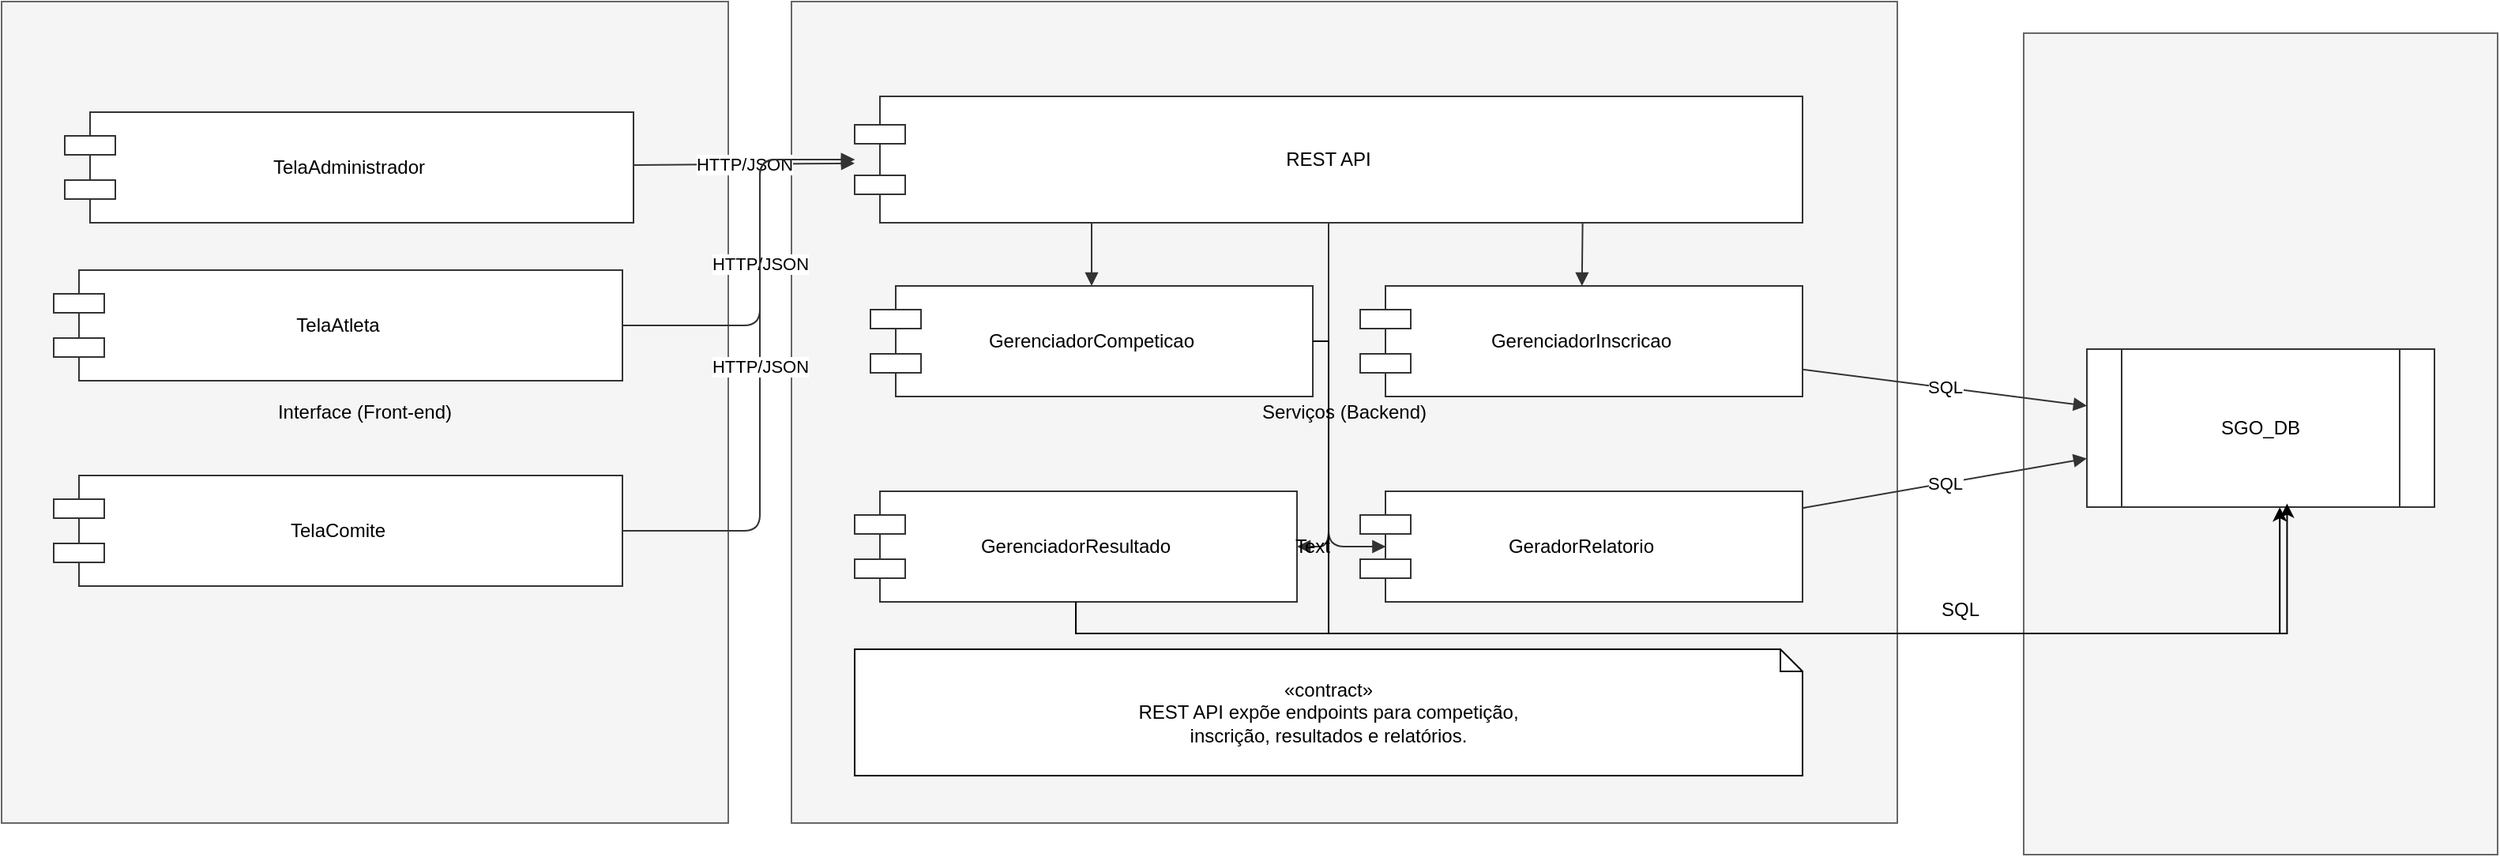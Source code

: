 <mxfile version="28.2.7">
  <diagram name="Diagrama de Componentes (limpo)" id="9wSfkQhpujdYolk8b2GB">
    <mxGraphModel dx="1678" dy="874" grid="1" gridSize="10" guides="1" tooltips="1" connect="1" arrows="1" fold="1" page="1" pageScale="1" pageWidth="827" pageHeight="1169" math="0" shadow="0">
      <root>
        <mxCell id="0" />
        <mxCell id="1" parent="0" />
        <mxCell id="p4Q4N03hNA8ftK5Ow6wj-1" value="Interface (Front-end)" style="shape=rectangle;rounded=0;whiteSpace=wrap;html=1;strokeColor=#666666;fillColor=#F5F5F5;" vertex="1" parent="1">
          <mxGeometry x="20" y="40" width="460" height="520" as="geometry" />
        </mxCell>
        <mxCell id="p4Q4N03hNA8ftK5Ow6wj-2" value="TelaAdministrador" style="shape=component;html=1;whiteSpace=wrap;strokeColor=#333333;" vertex="1" parent="p4Q4N03hNA8ftK5Ow6wj-1">
          <mxGeometry x="40" y="70" width="360" height="70" as="geometry" />
        </mxCell>
        <mxCell id="p4Q4N03hNA8ftK5Ow6wj-3" value="TelaAtleta" style="shape=component;html=1;whiteSpace=wrap;strokeColor=#333333;" vertex="1" parent="p4Q4N03hNA8ftK5Ow6wj-1">
          <mxGeometry x="33" y="170" width="360" height="70" as="geometry" />
        </mxCell>
        <mxCell id="p4Q4N03hNA8ftK5Ow6wj-4" value="TelaComite" style="shape=component;html=1;whiteSpace=wrap;strokeColor=#333333;" vertex="1" parent="p4Q4N03hNA8ftK5Ow6wj-1">
          <mxGeometry x="33" y="300" width="360" height="70" as="geometry" />
        </mxCell>
        <mxCell id="p4Q4N03hNA8ftK5Ow6wj-5" value="Serviços (Backend)" style="shape=rectangle;rounded=0;whiteSpace=wrap;html=1;strokeColor=#666666;fillColor=#F5F5F5;" vertex="1" parent="1">
          <mxGeometry x="520" y="40" width="700" height="520" as="geometry" />
        </mxCell>
        <mxCell id="p4Q4N03hNA8ftK5Ow6wj-6" value="REST API" style="shape=component;html=1;whiteSpace=wrap;strokeColor=#333333;" vertex="1" parent="p4Q4N03hNA8ftK5Ow6wj-5">
          <mxGeometry x="40" y="60" width="600" height="80" as="geometry" />
        </mxCell>
        <mxCell id="p4Q4N03hNA8ftK5Ow6wj-7" value="GerenciadorCompeticao" style="shape=component;html=1;whiteSpace=wrap;strokeColor=#333333;" vertex="1" parent="p4Q4N03hNA8ftK5Ow6wj-5">
          <mxGeometry x="50" y="180" width="280" height="70" as="geometry" />
        </mxCell>
        <mxCell id="p4Q4N03hNA8ftK5Ow6wj-8" value="GerenciadorInscricao" style="shape=component;html=1;whiteSpace=wrap;strokeColor=#333333;" vertex="1" parent="p4Q4N03hNA8ftK5Ow6wj-5">
          <mxGeometry x="360" y="180" width="280" height="70" as="geometry" />
        </mxCell>
        <mxCell id="p4Q4N03hNA8ftK5Ow6wj-9" value="GerenciadorResultado" style="shape=component;html=1;whiteSpace=wrap;strokeColor=#333333;" vertex="1" parent="p4Q4N03hNA8ftK5Ow6wj-5">
          <mxGeometry x="40" y="310" width="280" height="70" as="geometry" />
        </mxCell>
        <mxCell id="p4Q4N03hNA8ftK5Ow6wj-10" value="GeradorRelatorio" style="shape=component;html=1;whiteSpace=wrap;strokeColor=#333333;" vertex="1" parent="p4Q4N03hNA8ftK5Ow6wj-5">
          <mxGeometry x="360" y="310" width="280" height="70" as="geometry" />
        </mxCell>
        <mxCell id="p4Q4N03hNA8ftK5Ow6wj-11" value="«contract»&#xa;REST API expõe endpoints para competição,&#xa;inscrição, resultados e relatórios." style="shape=note;whiteSpace=wrap;html=1;size=14;" vertex="1" parent="p4Q4N03hNA8ftK5Ow6wj-5">
          <mxGeometry x="40" y="410" width="600" height="80" as="geometry" />
        </mxCell>
        <mxCell id="p4Q4N03hNA8ftK5Ow6wj-12" value="Banco de Dados" style="shape=rectangle;rounded=0;whiteSpace=wrap;html=1;strokeColor=#666666;fillColor=#F5F5F5;" vertex="1" parent="1">
          <mxGeometry x="1300" y="60" width="300" height="520" as="geometry" />
        </mxCell>
        <mxCell id="p4Q4N03hNA8ftK5Ow6wj-13" value="SGO_DB" style="shape=process;html=1;whiteSpace=wrap;strokeColor=#333333;" vertex="1" parent="p4Q4N03hNA8ftK5Ow6wj-12">
          <mxGeometry x="40" y="200" width="220" height="100" as="geometry" />
        </mxCell>
        <mxCell id="p4Q4N03hNA8ftK5Ow6wj-14" value="HTTP/JSON" style="endArrow=block;html=1;strokeColor=#333333;" edge="1" parent="1" source="p4Q4N03hNA8ftK5Ow6wj-2" target="p4Q4N03hNA8ftK5Ow6wj-6">
          <mxGeometry relative="1" as="geometry" />
        </mxCell>
        <mxCell id="p4Q4N03hNA8ftK5Ow6wj-15" value="HTTP/JSON" style="endArrow=block;html=1;strokeColor=#333333;exitX=1;exitY=0.5;exitDx=0;exitDy=0;edgeStyle=orthogonalEdgeStyle;" edge="1" parent="1" source="p4Q4N03hNA8ftK5Ow6wj-3" target="p4Q4N03hNA8ftK5Ow6wj-6">
          <mxGeometry relative="1" as="geometry">
            <Array as="points">
              <mxPoint x="500" y="245" />
              <mxPoint x="500" y="140" />
            </Array>
          </mxGeometry>
        </mxCell>
        <mxCell id="p4Q4N03hNA8ftK5Ow6wj-16" value="HTTP/JSON" style="endArrow=block;html=1;strokeColor=#333333;edgeStyle=orthogonalEdgeStyle;" edge="1" parent="1" source="p4Q4N03hNA8ftK5Ow6wj-4" target="p4Q4N03hNA8ftK5Ow6wj-6">
          <mxGeometry relative="1" as="geometry">
            <Array as="points">
              <mxPoint x="500" y="375" />
              <mxPoint x="500" y="140" />
            </Array>
          </mxGeometry>
        </mxCell>
        <mxCell id="p4Q4N03hNA8ftK5Ow6wj-17" value="" style="endArrow=block;html=1;strokeColor=#333333;exitX=0.25;exitY=1;exitDx=0;exitDy=0;" edge="1" parent="1" source="p4Q4N03hNA8ftK5Ow6wj-6" target="p4Q4N03hNA8ftK5Ow6wj-7">
          <mxGeometry relative="1" as="geometry" />
        </mxCell>
        <mxCell id="p4Q4N03hNA8ftK5Ow6wj-18" value="" style="endArrow=block;html=1;strokeColor=#333333;exitX=0.768;exitY=0.994;exitDx=0;exitDy=0;exitPerimeter=0;" edge="1" parent="1" source="p4Q4N03hNA8ftK5Ow6wj-6" target="p4Q4N03hNA8ftK5Ow6wj-8">
          <mxGeometry relative="1" as="geometry" />
        </mxCell>
        <mxCell id="p4Q4N03hNA8ftK5Ow6wj-19" value="" style="endArrow=block;html=1;strokeColor=#333333;edgeStyle=orthogonalEdgeStyle;" edge="1" parent="1" source="p4Q4N03hNA8ftK5Ow6wj-6" target="p4Q4N03hNA8ftK5Ow6wj-9">
          <mxGeometry relative="1" as="geometry">
            <Array as="points">
              <mxPoint x="860" y="385" />
            </Array>
          </mxGeometry>
        </mxCell>
        <mxCell id="p4Q4N03hNA8ftK5Ow6wj-20" value="" style="endArrow=block;html=1;strokeColor=#333333;edgeStyle=orthogonalEdgeStyle;entryX=0.058;entryY=0.514;entryDx=0;entryDy=0;entryPerimeter=0;" edge="1" parent="1" source="p4Q4N03hNA8ftK5Ow6wj-6" target="p4Q4N03hNA8ftK5Ow6wj-10">
          <mxGeometry relative="1" as="geometry">
            <Array as="points">
              <mxPoint x="860" y="385" />
              <mxPoint x="896" y="385" />
            </Array>
          </mxGeometry>
        </mxCell>
        <mxCell id="p4Q4N03hNA8ftK5Ow6wj-22" value="SQL" style="endArrow=block;html=1;strokeColor=#333333;" edge="1" parent="1" source="p4Q4N03hNA8ftK5Ow6wj-8" target="p4Q4N03hNA8ftK5Ow6wj-13">
          <mxGeometry relative="1" as="geometry" />
        </mxCell>
        <mxCell id="p4Q4N03hNA8ftK5Ow6wj-24" value="SQL" style="endArrow=block;html=1;strokeColor=#333333;" edge="1" parent="1" source="p4Q4N03hNA8ftK5Ow6wj-10" target="p4Q4N03hNA8ftK5Ow6wj-13">
          <mxGeometry relative="1" as="geometry" />
        </mxCell>
        <mxCell id="p4Q4N03hNA8ftK5Ow6wj-25" style="edgeStyle=orthogonalEdgeStyle;rounded=0;orthogonalLoop=1;jettySize=auto;html=1;entryX=0.555;entryY=1.001;entryDx=0;entryDy=0;entryPerimeter=0;exitX=0.5;exitY=1;exitDx=0;exitDy=0;" edge="1" parent="1" source="p4Q4N03hNA8ftK5Ow6wj-9" target="p4Q4N03hNA8ftK5Ow6wj-13">
          <mxGeometry relative="1" as="geometry" />
        </mxCell>
        <mxCell id="p4Q4N03hNA8ftK5Ow6wj-27" style="edgeStyle=orthogonalEdgeStyle;rounded=0;orthogonalLoop=1;jettySize=auto;html=1;exitX=1;exitY=0.5;exitDx=0;exitDy=0;entryX=0.576;entryY=0.978;entryDx=0;entryDy=0;entryPerimeter=0;" edge="1" parent="1" source="p4Q4N03hNA8ftK5Ow6wj-7" target="p4Q4N03hNA8ftK5Ow6wj-13">
          <mxGeometry relative="1" as="geometry">
            <Array as="points">
              <mxPoint x="860" y="255" />
              <mxPoint x="860" y="440" />
              <mxPoint x="1467" y="440" />
            </Array>
          </mxGeometry>
        </mxCell>
        <mxCell id="p4Q4N03hNA8ftK5Ow6wj-28" value="Text" style="text;html=1;whiteSpace=wrap;strokeColor=none;fillColor=none;align=center;verticalAlign=middle;rounded=0;" vertex="1" parent="1">
          <mxGeometry x="820" y="370" width="60" height="30" as="geometry" />
        </mxCell>
        <mxCell id="p4Q4N03hNA8ftK5Ow6wj-30" value="SQL" style="text;html=1;whiteSpace=wrap;strokeColor=none;fillColor=none;align=center;verticalAlign=middle;rounded=0;" vertex="1" parent="1">
          <mxGeometry x="1230" y="410" width="60" height="30" as="geometry" />
        </mxCell>
      </root>
    </mxGraphModel>
  </diagram>
</mxfile>

